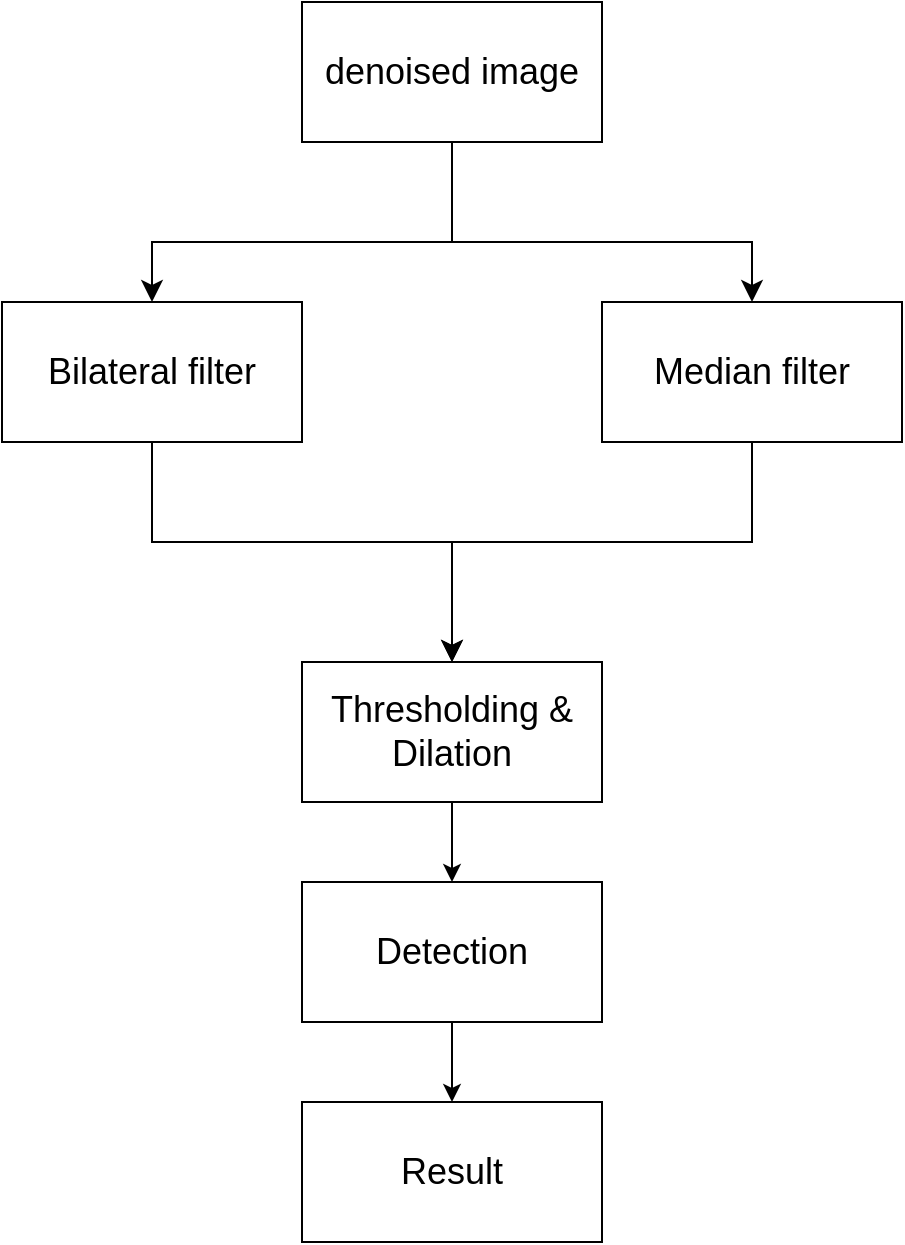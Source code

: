 <mxfile>
    <diagram id="w-ifFbYpoijoVjrz2PWP" name="Page-1">
        <mxGraphModel dx="1389" dy="1024" grid="1" gridSize="10" guides="1" tooltips="1" connect="1" arrows="1" fold="1" page="1" pageScale="1" pageWidth="1100" pageHeight="850" math="0" shadow="0">
            <root>
                <mxCell id="0"/>
                <mxCell id="1" parent="0"/>
                <mxCell id="3" value="&lt;font style=&quot;font-size: 18px;&quot;&gt;denoised image&lt;/font&gt;" style="rounded=0;whiteSpace=wrap;html=1;" vertex="1" parent="1">
                    <mxGeometry x="280" y="60" width="150" height="70" as="geometry"/>
                </mxCell>
                <mxCell id="5" value="&lt;font style=&quot;font-size: 18px;&quot;&gt;Bilateral filter&lt;/font&gt;" style="rounded=0;whiteSpace=wrap;html=1;" vertex="1" parent="1">
                    <mxGeometry x="130" y="210" width="150" height="70" as="geometry"/>
                </mxCell>
                <mxCell id="6" value="&lt;font style=&quot;font-size: 18px;&quot;&gt;Median filter&lt;/font&gt;" style="rounded=0;whiteSpace=wrap;html=1;" vertex="1" parent="1">
                    <mxGeometry x="430" y="210" width="150" height="70" as="geometry"/>
                </mxCell>
                <mxCell id="7" value="" style="edgeStyle=elbowEdgeStyle;elbow=vertical;endArrow=classic;html=1;curved=0;rounded=0;endSize=8;startSize=8;fontSize=13;exitX=0.5;exitY=1;exitDx=0;exitDy=0;entryX=0.5;entryY=0;entryDx=0;entryDy=0;" edge="1" parent="1" source="3" target="5">
                    <mxGeometry width="50" height="50" relative="1" as="geometry">
                        <mxPoint x="360" y="150" as="sourcePoint"/>
                        <mxPoint x="230" y="210" as="targetPoint"/>
                        <Array as="points">
                            <mxPoint x="290" y="180"/>
                        </Array>
                    </mxGeometry>
                </mxCell>
                <mxCell id="8" value="" style="edgeStyle=elbowEdgeStyle;elbow=vertical;endArrow=classic;html=1;curved=0;rounded=0;endSize=8;startSize=8;fontSize=13;exitX=0.5;exitY=1;exitDx=0;exitDy=0;entryX=0.5;entryY=0;entryDx=0;entryDy=0;" edge="1" parent="1" source="3" target="6">
                    <mxGeometry width="50" height="50" relative="1" as="geometry">
                        <mxPoint x="355" y="130" as="sourcePoint"/>
                        <mxPoint x="235" y="210" as="targetPoint"/>
                        <Array as="points">
                            <mxPoint x="430" y="180"/>
                            <mxPoint x="440" y="190"/>
                            <mxPoint x="290" y="180"/>
                        </Array>
                    </mxGeometry>
                </mxCell>
                <mxCell id="9" value="" style="edgeStyle=elbowEdgeStyle;elbow=vertical;endArrow=classic;html=1;curved=0;rounded=0;endSize=8;startSize=8;fontSize=13;exitX=0.5;exitY=1;exitDx=0;exitDy=0;entryX=0.5;entryY=0;entryDx=0;entryDy=0;" edge="1" parent="1" source="6">
                    <mxGeometry width="50" height="50" relative="1" as="geometry">
                        <mxPoint x="370" y="350" as="sourcePoint"/>
                        <mxPoint x="355" y="390" as="targetPoint"/>
                        <Array as="points">
                            <mxPoint x="280" y="330"/>
                            <mxPoint x="350" y="350"/>
                            <mxPoint x="430" y="180"/>
                            <mxPoint x="440" y="190"/>
                            <mxPoint x="290" y="180"/>
                        </Array>
                    </mxGeometry>
                </mxCell>
                <mxCell id="10" value="" style="edgeStyle=elbowEdgeStyle;elbow=vertical;endArrow=classic;html=1;curved=0;rounded=0;endSize=8;startSize=8;fontSize=13;exitX=0.5;exitY=1;exitDx=0;exitDy=0;entryX=0.5;entryY=0;entryDx=0;entryDy=0;" edge="1" parent="1" source="5">
                    <mxGeometry width="50" height="50" relative="1" as="geometry">
                        <mxPoint x="505" y="280" as="sourcePoint"/>
                        <mxPoint x="355" y="390" as="targetPoint"/>
                        <Array as="points">
                            <mxPoint x="280" y="330"/>
                            <mxPoint x="280" y="330"/>
                            <mxPoint x="350" y="350"/>
                            <mxPoint x="430" y="180"/>
                            <mxPoint x="440" y="190"/>
                            <mxPoint x="290" y="180"/>
                        </Array>
                    </mxGeometry>
                </mxCell>
                <mxCell id="15" value="" style="edgeStyle=none;html=1;fontSize=18;" edge="1" parent="1" source="12" target="14">
                    <mxGeometry relative="1" as="geometry"/>
                </mxCell>
                <mxCell id="12" value="&lt;span style=&quot;font-size: 18px;&quot;&gt;Thresholding &amp;amp; Dilation&lt;/span&gt;" style="rounded=0;whiteSpace=wrap;html=1;" vertex="1" parent="1">
                    <mxGeometry x="280" y="390" width="150" height="70" as="geometry"/>
                </mxCell>
                <mxCell id="17" value="" style="edgeStyle=none;html=1;fontSize=18;entryX=0.5;entryY=0;entryDx=0;entryDy=0;" edge="1" parent="1" source="14" target="18">
                    <mxGeometry relative="1" as="geometry">
                        <mxPoint x="363.152" y="610" as="targetPoint"/>
                    </mxGeometry>
                </mxCell>
                <mxCell id="14" value="&lt;span style=&quot;font-size: 18px;&quot;&gt;Detection&lt;/span&gt;" style="rounded=0;whiteSpace=wrap;html=1;" vertex="1" parent="1">
                    <mxGeometry x="280" y="500" width="150" height="70" as="geometry"/>
                </mxCell>
                <mxCell id="18" value="&lt;span style=&quot;font-size: 18px;&quot;&gt;Result&lt;/span&gt;" style="rounded=0;whiteSpace=wrap;html=1;" vertex="1" parent="1">
                    <mxGeometry x="280" y="610" width="150" height="70" as="geometry"/>
                </mxCell>
            </root>
        </mxGraphModel>
    </diagram>
</mxfile>